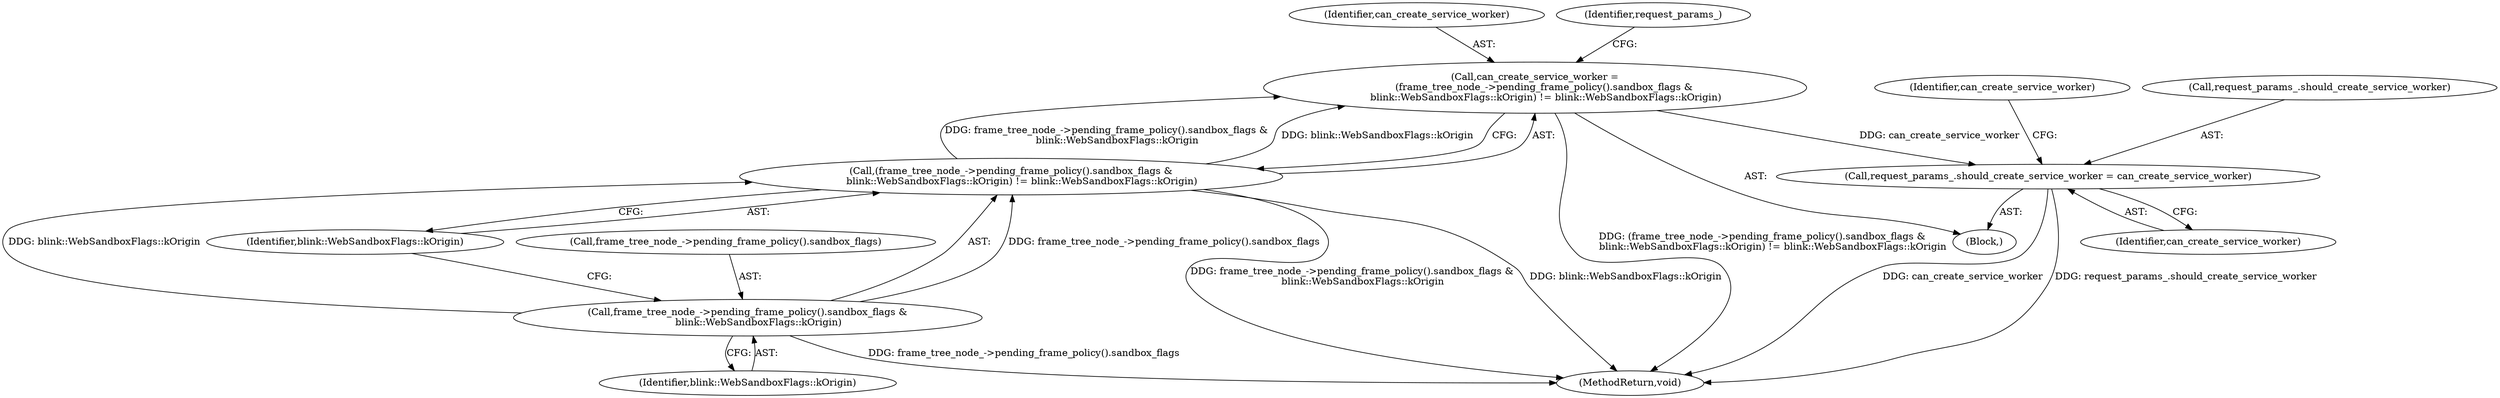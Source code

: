 digraph "0_Chrome_07fbae50670ea44e35e1d554db1bbece7fe3711f@API" {
"1000209" [label="(Call,request_params_.should_create_service_worker = can_create_service_worker)"];
"1000200" [label="(Call,can_create_service_worker =\n      (frame_tree_node_->pending_frame_policy().sandbox_flags &\n       blink::WebSandboxFlags::kOrigin) != blink::WebSandboxFlags::kOrigin)"];
"1000202" [label="(Call,(frame_tree_node_->pending_frame_policy().sandbox_flags &\n       blink::WebSandboxFlags::kOrigin) != blink::WebSandboxFlags::kOrigin)"];
"1000203" [label="(Call,frame_tree_node_->pending_frame_policy().sandbox_flags &\n       blink::WebSandboxFlags::kOrigin)"];
"1000213" [label="(Identifier,can_create_service_worker)"];
"1000210" [label="(Call,request_params_.should_create_service_worker)"];
"1000107" [label="(Block,)"];
"1000208" [label="(Identifier,blink::WebSandboxFlags::kOrigin)"];
"1000375" [label="(MethodReturn,void)"];
"1000201" [label="(Identifier,can_create_service_worker)"];
"1000209" [label="(Call,request_params_.should_create_service_worker = can_create_service_worker)"];
"1000207" [label="(Identifier,blink::WebSandboxFlags::kOrigin)"];
"1000211" [label="(Identifier,request_params_)"];
"1000200" [label="(Call,can_create_service_worker =\n      (frame_tree_node_->pending_frame_policy().sandbox_flags &\n       blink::WebSandboxFlags::kOrigin) != blink::WebSandboxFlags::kOrigin)"];
"1000202" [label="(Call,(frame_tree_node_->pending_frame_policy().sandbox_flags &\n       blink::WebSandboxFlags::kOrigin) != blink::WebSandboxFlags::kOrigin)"];
"1000203" [label="(Call,frame_tree_node_->pending_frame_policy().sandbox_flags &\n       blink::WebSandboxFlags::kOrigin)"];
"1000204" [label="(Call,frame_tree_node_->pending_frame_policy().sandbox_flags)"];
"1000215" [label="(Identifier,can_create_service_worker)"];
"1000209" -> "1000107"  [label="AST: "];
"1000209" -> "1000213"  [label="CFG: "];
"1000210" -> "1000209"  [label="AST: "];
"1000213" -> "1000209"  [label="AST: "];
"1000215" -> "1000209"  [label="CFG: "];
"1000209" -> "1000375"  [label="DDG: request_params_.should_create_service_worker"];
"1000209" -> "1000375"  [label="DDG: can_create_service_worker"];
"1000200" -> "1000209"  [label="DDG: can_create_service_worker"];
"1000200" -> "1000107"  [label="AST: "];
"1000200" -> "1000202"  [label="CFG: "];
"1000201" -> "1000200"  [label="AST: "];
"1000202" -> "1000200"  [label="AST: "];
"1000211" -> "1000200"  [label="CFG: "];
"1000200" -> "1000375"  [label="DDG: (frame_tree_node_->pending_frame_policy().sandbox_flags &\n       blink::WebSandboxFlags::kOrigin) != blink::WebSandboxFlags::kOrigin"];
"1000202" -> "1000200"  [label="DDG: frame_tree_node_->pending_frame_policy().sandbox_flags &\n       blink::WebSandboxFlags::kOrigin"];
"1000202" -> "1000200"  [label="DDG: blink::WebSandboxFlags::kOrigin"];
"1000202" -> "1000208"  [label="CFG: "];
"1000203" -> "1000202"  [label="AST: "];
"1000208" -> "1000202"  [label="AST: "];
"1000202" -> "1000375"  [label="DDG: frame_tree_node_->pending_frame_policy().sandbox_flags &\n       blink::WebSandboxFlags::kOrigin"];
"1000202" -> "1000375"  [label="DDG: blink::WebSandboxFlags::kOrigin"];
"1000203" -> "1000202"  [label="DDG: frame_tree_node_->pending_frame_policy().sandbox_flags"];
"1000203" -> "1000202"  [label="DDG: blink::WebSandboxFlags::kOrigin"];
"1000203" -> "1000207"  [label="CFG: "];
"1000204" -> "1000203"  [label="AST: "];
"1000207" -> "1000203"  [label="AST: "];
"1000208" -> "1000203"  [label="CFG: "];
"1000203" -> "1000375"  [label="DDG: frame_tree_node_->pending_frame_policy().sandbox_flags"];
}
